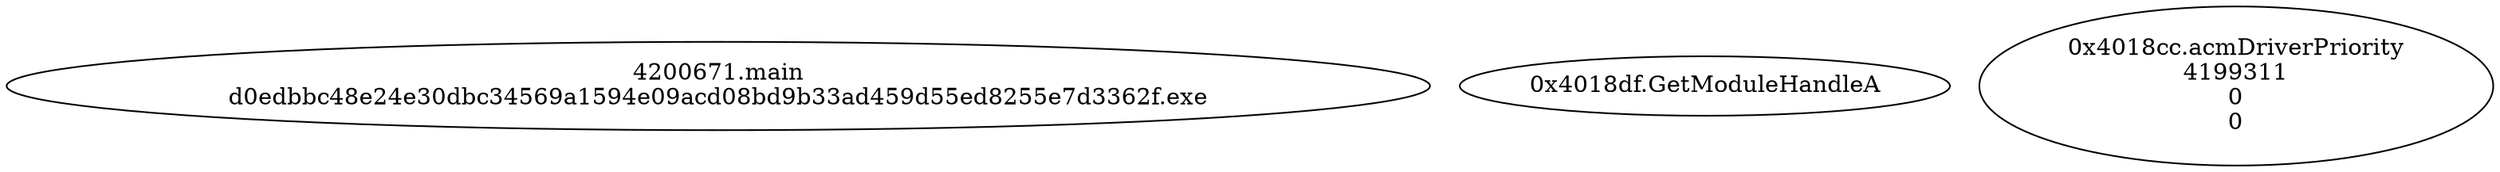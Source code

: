 // Global SCDG with merge call
digraph {
	0 [label="4200671.main
d0edbbc48e24e30dbc34569a1594e09acd08bd9b33ad459d55ed8255e7d3362f.exe"]
	1 [label="0x4018df.GetModuleHandleA
"]
	2 [label="0x4018cc.acmDriverPriority
4199311
0
0"]
}
